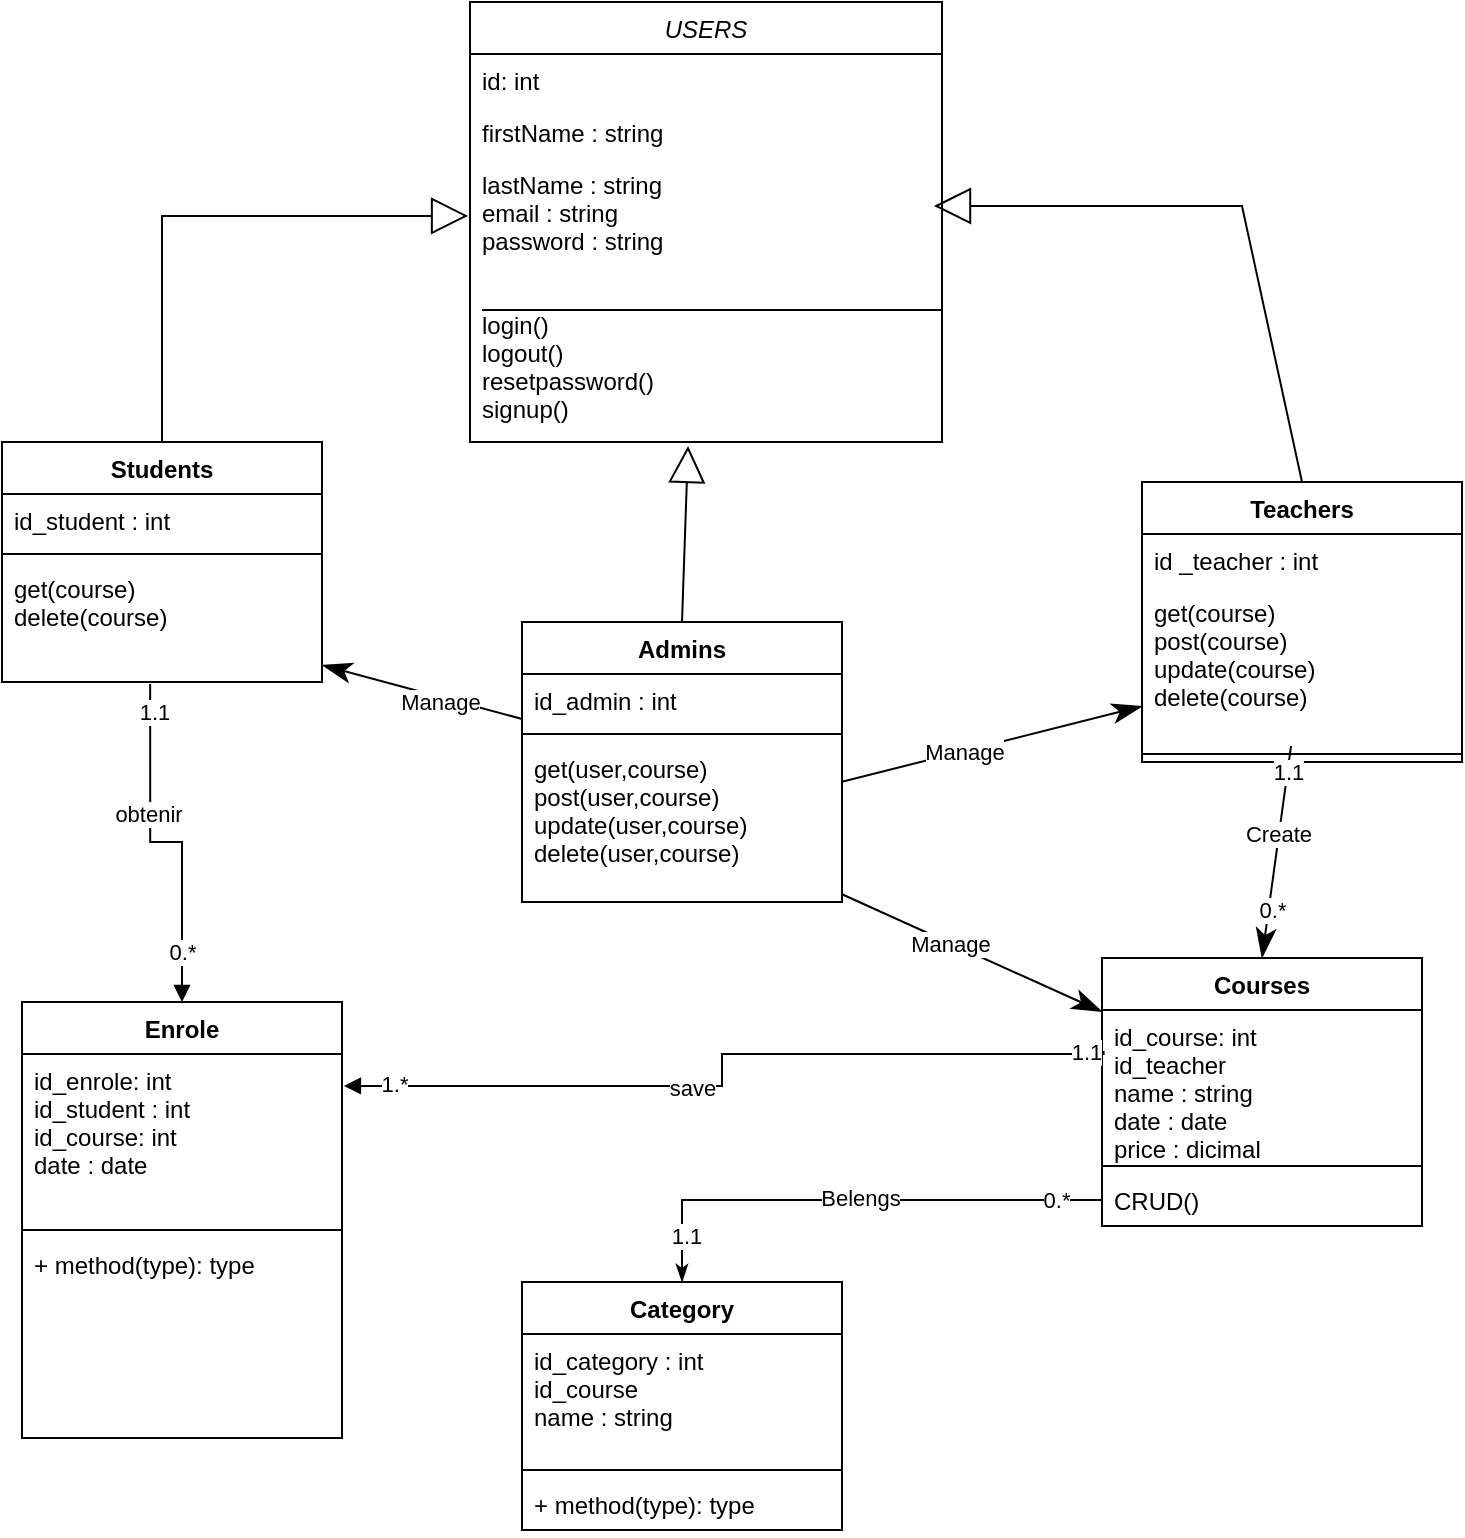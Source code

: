 <mxfile version="14.9.6" type="device"><diagram id="C5RBs43oDa-KdzZeNtuy" name="Page-1"><mxGraphModel dx="1185" dy="678" grid="1" gridSize="10" guides="1" tooltips="1" connect="1" arrows="1" fold="1" page="1" pageScale="1" pageWidth="827" pageHeight="1169" math="0" shadow="0"><root><mxCell id="WIyWlLk6GJQsqaUBKTNV-0"/><mxCell id="WIyWlLk6GJQsqaUBKTNV-1" parent="WIyWlLk6GJQsqaUBKTNV-0"/><mxCell id="FliFc4LR1mWXfyUnm-BO-1" value="USERS" style="swimlane;fontStyle=2;childLayout=stackLayout;horizontal=1;startSize=26;fillColor=none;horizontalStack=0;resizeParent=1;resizeParentMax=0;resizeLast=0;collapsible=1;marginBottom=0;" parent="WIyWlLk6GJQsqaUBKTNV-1" vertex="1"><mxGeometry x="274" y="40" width="236" height="220" as="geometry"/></mxCell><mxCell id="FliFc4LR1mWXfyUnm-BO-2" value="id: int" style="text;strokeColor=none;fillColor=none;align=left;verticalAlign=top;spacingLeft=4;spacingRight=4;overflow=hidden;rotatable=0;points=[[0,0.5],[1,0.5]];portConstraint=eastwest;" parent="FliFc4LR1mWXfyUnm-BO-1" vertex="1"><mxGeometry y="26" width="236" height="26" as="geometry"/></mxCell><mxCell id="FliFc4LR1mWXfyUnm-BO-3" value="firstName : string" style="text;strokeColor=none;fillColor=none;align=left;verticalAlign=top;spacingLeft=4;spacingRight=4;overflow=hidden;rotatable=0;points=[[0,0.5],[1,0.5]];portConstraint=eastwest;" parent="FliFc4LR1mWXfyUnm-BO-1" vertex="1"><mxGeometry y="52" width="236" height="26" as="geometry"/></mxCell><mxCell id="FliFc4LR1mWXfyUnm-BO-4" value="lastName : string&#10;email : string&#10;password : string&#10;&#10;&#10;login()&#10;logout()&#10;resetpassword()&#10;signup()&#10;" style="text;strokeColor=none;fillColor=none;align=left;verticalAlign=top;spacingLeft=4;spacingRight=4;overflow=hidden;rotatable=0;points=[[0,0.5],[1,0.5]];portConstraint=eastwest;" parent="FliFc4LR1mWXfyUnm-BO-1" vertex="1"><mxGeometry y="78" width="236" height="142" as="geometry"/></mxCell><mxCell id="FliFc4LR1mWXfyUnm-BO-7" value="" style="line;strokeWidth=1;fillColor=none;align=left;verticalAlign=middle;spacingTop=-1;spacingLeft=3;spacingRight=3;rotatable=0;labelPosition=right;points=[];portConstraint=eastwest;" parent="WIyWlLk6GJQsqaUBKTNV-1" vertex="1"><mxGeometry x="280" y="190" width="230" height="8" as="geometry"/></mxCell><mxCell id="FliFc4LR1mWXfyUnm-BO-24" value="Students" style="swimlane;fontStyle=1;align=center;verticalAlign=top;childLayout=stackLayout;horizontal=1;startSize=26;horizontalStack=0;resizeParent=1;resizeParentMax=0;resizeLast=0;collapsible=1;marginBottom=0;" parent="WIyWlLk6GJQsqaUBKTNV-1" vertex="1"><mxGeometry x="40" y="260" width="160" height="120" as="geometry"/></mxCell><mxCell id="FliFc4LR1mWXfyUnm-BO-25" value="id_student : int" style="text;strokeColor=none;fillColor=none;align=left;verticalAlign=top;spacingLeft=4;spacingRight=4;overflow=hidden;rotatable=0;points=[[0,0.5],[1,0.5]];portConstraint=eastwest;" parent="FliFc4LR1mWXfyUnm-BO-24" vertex="1"><mxGeometry y="26" width="160" height="26" as="geometry"/></mxCell><mxCell id="FliFc4LR1mWXfyUnm-BO-26" value="" style="line;strokeWidth=1;fillColor=none;align=left;verticalAlign=middle;spacingTop=-1;spacingLeft=3;spacingRight=3;rotatable=0;labelPosition=right;points=[];portConstraint=eastwest;" parent="FliFc4LR1mWXfyUnm-BO-24" vertex="1"><mxGeometry y="52" width="160" height="8" as="geometry"/></mxCell><mxCell id="FliFc4LR1mWXfyUnm-BO-27" value="get(course)&#10;delete(course)" style="text;strokeColor=none;fillColor=none;align=left;verticalAlign=top;spacingLeft=4;spacingRight=4;overflow=hidden;rotatable=0;points=[[0,0.5],[1,0.5]];portConstraint=eastwest;" parent="FliFc4LR1mWXfyUnm-BO-24" vertex="1"><mxGeometry y="60" width="160" height="60" as="geometry"/></mxCell><mxCell id="FliFc4LR1mWXfyUnm-BO-28" value="Admins" style="swimlane;fontStyle=1;align=center;verticalAlign=top;childLayout=stackLayout;horizontal=1;startSize=26;horizontalStack=0;resizeParent=1;resizeParentMax=0;resizeLast=0;collapsible=1;marginBottom=0;" parent="WIyWlLk6GJQsqaUBKTNV-1" vertex="1"><mxGeometry x="300" y="350" width="160" height="140" as="geometry"/></mxCell><mxCell id="FliFc4LR1mWXfyUnm-BO-29" value="id_admin : int" style="text;strokeColor=none;fillColor=none;align=left;verticalAlign=top;spacingLeft=4;spacingRight=4;overflow=hidden;rotatable=0;points=[[0,0.5],[1,0.5]];portConstraint=eastwest;" parent="FliFc4LR1mWXfyUnm-BO-28" vertex="1"><mxGeometry y="26" width="160" height="26" as="geometry"/></mxCell><mxCell id="FliFc4LR1mWXfyUnm-BO-30" value="" style="line;strokeWidth=1;fillColor=none;align=left;verticalAlign=middle;spacingTop=-1;spacingLeft=3;spacingRight=3;rotatable=0;labelPosition=right;points=[];portConstraint=eastwest;" parent="FliFc4LR1mWXfyUnm-BO-28" vertex="1"><mxGeometry y="52" width="160" height="8" as="geometry"/></mxCell><mxCell id="FliFc4LR1mWXfyUnm-BO-31" value="get(user,course)&#10;post(user,course)&#10;update(user,course)&#10;delete(user,course)" style="text;strokeColor=none;fillColor=none;align=left;verticalAlign=top;spacingLeft=4;spacingRight=4;overflow=hidden;rotatable=0;points=[[0,0.5],[1,0.5]];portConstraint=eastwest;" parent="FliFc4LR1mWXfyUnm-BO-28" vertex="1"><mxGeometry y="60" width="160" height="80" as="geometry"/></mxCell><mxCell id="FliFc4LR1mWXfyUnm-BO-32" value="Teachers" style="swimlane;fontStyle=1;align=center;verticalAlign=top;childLayout=stackLayout;horizontal=1;startSize=26;horizontalStack=0;resizeParent=1;resizeParentMax=0;resizeLast=0;collapsible=1;marginBottom=0;" parent="WIyWlLk6GJQsqaUBKTNV-1" vertex="1"><mxGeometry x="610" y="280" width="160" height="140" as="geometry"/></mxCell><mxCell id="FliFc4LR1mWXfyUnm-BO-33" value="id _teacher : int" style="text;strokeColor=none;fillColor=none;align=left;verticalAlign=top;spacingLeft=4;spacingRight=4;overflow=hidden;rotatable=0;points=[[0,0.5],[1,0.5]];portConstraint=eastwest;" parent="FliFc4LR1mWXfyUnm-BO-32" vertex="1"><mxGeometry y="26" width="160" height="26" as="geometry"/></mxCell><mxCell id="FliFc4LR1mWXfyUnm-BO-35" value="get(course)&#10;post(course)&#10;update(course)&#10;delete(course)" style="text;strokeColor=none;fillColor=none;align=left;verticalAlign=top;spacingLeft=4;spacingRight=4;overflow=hidden;rotatable=0;points=[[0,0.5],[1,0.5]];portConstraint=eastwest;" parent="FliFc4LR1mWXfyUnm-BO-32" vertex="1"><mxGeometry y="52" width="160" height="80" as="geometry"/></mxCell><mxCell id="FliFc4LR1mWXfyUnm-BO-34" value="" style="line;strokeWidth=1;fillColor=none;align=left;verticalAlign=middle;spacingTop=-1;spacingLeft=3;spacingRight=3;rotatable=0;labelPosition=right;points=[];portConstraint=eastwest;" parent="FliFc4LR1mWXfyUnm-BO-32" vertex="1"><mxGeometry y="132" width="160" height="8" as="geometry"/></mxCell><mxCell id="FliFc4LR1mWXfyUnm-BO-36" value="Enrole" style="swimlane;fontStyle=1;align=center;verticalAlign=top;childLayout=stackLayout;horizontal=1;startSize=26;horizontalStack=0;resizeParent=1;resizeParentMax=0;resizeLast=0;collapsible=1;marginBottom=0;" parent="WIyWlLk6GJQsqaUBKTNV-1" vertex="1"><mxGeometry x="50" y="540" width="160" height="218" as="geometry"/></mxCell><mxCell id="FliFc4LR1mWXfyUnm-BO-37" value="id_enrole: int&#10;id_student : int&#10;id_course: int&#10;date : date&#10;" style="text;strokeColor=none;fillColor=none;align=left;verticalAlign=top;spacingLeft=4;spacingRight=4;overflow=hidden;rotatable=0;points=[[0,0.5],[1,0.5]];portConstraint=eastwest;" parent="FliFc4LR1mWXfyUnm-BO-36" vertex="1"><mxGeometry y="26" width="160" height="84" as="geometry"/></mxCell><mxCell id="FliFc4LR1mWXfyUnm-BO-38" value="" style="line;strokeWidth=1;fillColor=none;align=left;verticalAlign=middle;spacingTop=-1;spacingLeft=3;spacingRight=3;rotatable=0;labelPosition=right;points=[];portConstraint=eastwest;" parent="FliFc4LR1mWXfyUnm-BO-36" vertex="1"><mxGeometry y="110" width="160" height="8" as="geometry"/></mxCell><mxCell id="FliFc4LR1mWXfyUnm-BO-39" value="+ method(type): type" style="text;strokeColor=none;fillColor=none;align=left;verticalAlign=top;spacingLeft=4;spacingRight=4;overflow=hidden;rotatable=0;points=[[0,0.5],[1,0.5]];portConstraint=eastwest;" parent="FliFc4LR1mWXfyUnm-BO-36" vertex="1"><mxGeometry y="118" width="160" height="100" as="geometry"/></mxCell><mxCell id="FliFc4LR1mWXfyUnm-BO-40" value="Courses" style="swimlane;fontStyle=1;align=center;verticalAlign=top;childLayout=stackLayout;horizontal=1;startSize=26;horizontalStack=0;resizeParent=1;resizeParentMax=0;resizeLast=0;collapsible=1;marginBottom=0;" parent="WIyWlLk6GJQsqaUBKTNV-1" vertex="1"><mxGeometry x="590" y="518" width="160" height="134" as="geometry"/></mxCell><mxCell id="FliFc4LR1mWXfyUnm-BO-41" value="id_course: int&#10;id_teacher&#10;name : string&#10;date : date&#10;price : dicimal" style="text;strokeColor=none;fillColor=none;align=left;verticalAlign=top;spacingLeft=4;spacingRight=4;overflow=hidden;rotatable=0;points=[[0,0.5],[1,0.5]];portConstraint=eastwest;" parent="FliFc4LR1mWXfyUnm-BO-40" vertex="1"><mxGeometry y="26" width="160" height="74" as="geometry"/></mxCell><mxCell id="FliFc4LR1mWXfyUnm-BO-42" value="" style="line;strokeWidth=1;fillColor=none;align=left;verticalAlign=middle;spacingTop=-1;spacingLeft=3;spacingRight=3;rotatable=0;labelPosition=right;points=[];portConstraint=eastwest;" parent="FliFc4LR1mWXfyUnm-BO-40" vertex="1"><mxGeometry y="100" width="160" height="8" as="geometry"/></mxCell><mxCell id="FliFc4LR1mWXfyUnm-BO-43" value="CRUD()" style="text;strokeColor=none;fillColor=none;align=left;verticalAlign=top;spacingLeft=4;spacingRight=4;overflow=hidden;rotatable=0;points=[[0,0.5],[1,0.5]];portConstraint=eastwest;" parent="FliFc4LR1mWXfyUnm-BO-40" vertex="1"><mxGeometry y="108" width="160" height="26" as="geometry"/></mxCell><mxCell id="FliFc4LR1mWXfyUnm-BO-44" value="Category" style="swimlane;fontStyle=1;align=center;verticalAlign=top;childLayout=stackLayout;horizontal=1;startSize=26;horizontalStack=0;resizeParent=1;resizeParentMax=0;resizeLast=0;collapsible=1;marginBottom=0;" parent="WIyWlLk6GJQsqaUBKTNV-1" vertex="1"><mxGeometry x="300" y="680" width="160" height="124" as="geometry"/></mxCell><mxCell id="FliFc4LR1mWXfyUnm-BO-45" value="id_category : int&#10;id_course&#10;name : string" style="text;strokeColor=none;fillColor=none;align=left;verticalAlign=top;spacingLeft=4;spacingRight=4;overflow=hidden;rotatable=0;points=[[0,0.5],[1,0.5]];portConstraint=eastwest;" parent="FliFc4LR1mWXfyUnm-BO-44" vertex="1"><mxGeometry y="26" width="160" height="64" as="geometry"/></mxCell><mxCell id="FliFc4LR1mWXfyUnm-BO-46" value="" style="line;strokeWidth=1;fillColor=none;align=left;verticalAlign=middle;spacingTop=-1;spacingLeft=3;spacingRight=3;rotatable=0;labelPosition=right;points=[];portConstraint=eastwest;" parent="FliFc4LR1mWXfyUnm-BO-44" vertex="1"><mxGeometry y="90" width="160" height="8" as="geometry"/></mxCell><mxCell id="FliFc4LR1mWXfyUnm-BO-47" value="+ method(type): type" style="text;strokeColor=none;fillColor=none;align=left;verticalAlign=top;spacingLeft=4;spacingRight=4;overflow=hidden;rotatable=0;points=[[0,0.5],[1,0.5]];portConstraint=eastwest;" parent="FliFc4LR1mWXfyUnm-BO-44" vertex="1"><mxGeometry y="98" width="160" height="26" as="geometry"/></mxCell><mxCell id="fzrKxizXHtFi0VLzVy6U-2" value="" style="endArrow=block;endSize=16;endFill=0;html=1;exitX=0.5;exitY=0;exitDx=0;exitDy=0;entryX=-0.004;entryY=0.204;entryDx=0;entryDy=0;entryPerimeter=0;rounded=0;" parent="WIyWlLk6GJQsqaUBKTNV-1" source="FliFc4LR1mWXfyUnm-BO-24" target="FliFc4LR1mWXfyUnm-BO-4" edge="1"><mxGeometry x="-0.177" width="160" relative="1" as="geometry"><mxPoint x="330" y="250" as="sourcePoint"/><mxPoint x="490" y="250" as="targetPoint"/><Array as="points"><mxPoint x="120" y="147"/></Array><mxPoint as="offset"/></mxGeometry></mxCell><mxCell id="fzrKxizXHtFi0VLzVy6U-3" value="" style="endArrow=block;endSize=16;endFill=0;html=1;exitX=0.5;exitY=0;exitDx=0;exitDy=0;entryX=0.983;entryY=0.169;entryDx=0;entryDy=0;entryPerimeter=0;rounded=0;" parent="WIyWlLk6GJQsqaUBKTNV-1" source="FliFc4LR1mWXfyUnm-BO-32" target="FliFc4LR1mWXfyUnm-BO-4" edge="1"><mxGeometry x="-0.177" width="160" relative="1" as="geometry"><mxPoint x="130" y="320" as="sourcePoint"/><mxPoint x="283.056" y="156.968" as="targetPoint"/><Array as="points"><mxPoint x="660" y="142"/></Array><mxPoint as="offset"/></mxGeometry></mxCell><mxCell id="fzrKxizXHtFi0VLzVy6U-4" value="" style="endArrow=block;endSize=16;endFill=0;html=1;exitX=0.5;exitY=0;exitDx=0;exitDy=0;rounded=0;entryX=0.462;entryY=1.014;entryDx=0;entryDy=0;entryPerimeter=0;" parent="WIyWlLk6GJQsqaUBKTNV-1" source="FliFc4LR1mWXfyUnm-BO-28" target="FliFc4LR1mWXfyUnm-BO-4" edge="1"><mxGeometry x="-0.177" width="160" relative="1" as="geometry"><mxPoint x="670" y="320" as="sourcePoint"/><mxPoint x="430" y="290" as="targetPoint"/><Array as="points"/><mxPoint as="offset"/></mxGeometry></mxCell><mxCell id="5yIOk8b7X1UNmf6W61GK-0" value="" style="endArrow=block;endFill=1;html=1;edgeStyle=orthogonalEdgeStyle;align=left;verticalAlign=top;exitX=0.463;exitY=1.017;exitDx=0;exitDy=0;exitPerimeter=0;rounded=0;" edge="1" parent="WIyWlLk6GJQsqaUBKTNV-1" source="FliFc4LR1mWXfyUnm-BO-27" target="FliFc4LR1mWXfyUnm-BO-36"><mxGeometry x="-0.668" y="76" relative="1" as="geometry"><mxPoint x="-30" y="490" as="sourcePoint"/><mxPoint x="130" y="490" as="targetPoint"/><mxPoint as="offset"/></mxGeometry></mxCell><mxCell id="5yIOk8b7X1UNmf6W61GK-5" value="obtenir" style="edgeLabel;html=1;align=center;verticalAlign=middle;resizable=0;points=[];" vertex="1" connectable="0" parent="5yIOk8b7X1UNmf6W61GK-0"><mxGeometry x="-0.256" y="-1" relative="1" as="geometry"><mxPoint as="offset"/></mxGeometry></mxCell><mxCell id="5yIOk8b7X1UNmf6W61GK-15" value="1.1" style="edgeLabel;html=1;align=center;verticalAlign=middle;resizable=0;points=[];" vertex="1" connectable="0" parent="5yIOk8b7X1UNmf6W61GK-0"><mxGeometry x="-0.84" y="2" relative="1" as="geometry"><mxPoint as="offset"/></mxGeometry></mxCell><mxCell id="5yIOk8b7X1UNmf6W61GK-16" value="0.*" style="edgeLabel;html=1;align=center;verticalAlign=middle;resizable=0;points=[];" vertex="1" connectable="0" parent="5yIOk8b7X1UNmf6W61GK-0"><mxGeometry x="0.714" relative="1" as="geometry"><mxPoint as="offset"/></mxGeometry></mxCell><mxCell id="5yIOk8b7X1UNmf6W61GK-2" value="" style="endArrow=block;endFill=1;html=1;edgeStyle=orthogonalEdgeStyle;align=left;verticalAlign=top;entryX=1.006;entryY=0.19;entryDx=0;entryDy=0;entryPerimeter=0;exitX=0.005;exitY=0.277;exitDx=0;exitDy=0;exitPerimeter=0;rounded=0;" edge="1" parent="WIyWlLk6GJQsqaUBKTNV-1" source="FliFc4LR1mWXfyUnm-BO-41" target="FliFc4LR1mWXfyUnm-BO-37"><mxGeometry x="-1" relative="1" as="geometry"><mxPoint x="570" y="566" as="sourcePoint"/><mxPoint x="470" y="630" as="targetPoint"/><Array as="points"><mxPoint x="591" y="566"/><mxPoint x="400" y="566"/><mxPoint x="400" y="582"/></Array></mxGeometry></mxCell><mxCell id="5yIOk8b7X1UNmf6W61GK-17" value="1.*" style="edgeLabel;html=1;align=center;verticalAlign=middle;resizable=0;points=[];" vertex="1" connectable="0" parent="5yIOk8b7X1UNmf6W61GK-2"><mxGeometry x="0.876" y="-1" relative="1" as="geometry"><mxPoint as="offset"/></mxGeometry></mxCell><mxCell id="5yIOk8b7X1UNmf6W61GK-19" value="1.1" style="edgeLabel;html=1;align=center;verticalAlign=middle;resizable=0;points=[];" vertex="1" connectable="0" parent="5yIOk8b7X1UNmf6W61GK-2"><mxGeometry x="-0.944" y="-1" relative="1" as="geometry"><mxPoint as="offset"/></mxGeometry></mxCell><mxCell id="5yIOk8b7X1UNmf6W61GK-29" value="save" style="edgeLabel;html=1;align=center;verticalAlign=middle;resizable=0;points=[];" vertex="1" connectable="0" parent="5yIOk8b7X1UNmf6W61GK-2"><mxGeometry x="0.128" y="1" relative="1" as="geometry"><mxPoint as="offset"/></mxGeometry></mxCell><mxCell id="5yIOk8b7X1UNmf6W61GK-24" value="" style="endArrow=none;endFill=0;html=1;edgeStyle=orthogonalEdgeStyle;align=left;verticalAlign=top;rounded=0;startArrow=classicThin;startFill=1;" edge="1" parent="WIyWlLk6GJQsqaUBKTNV-1" source="FliFc4LR1mWXfyUnm-BO-44" target="FliFc4LR1mWXfyUnm-BO-43"><mxGeometry x="-1" relative="1" as="geometry"><mxPoint x="110" y="800" as="sourcePoint"/><mxPoint x="270" y="800" as="targetPoint"/></mxGeometry></mxCell><mxCell id="5yIOk8b7X1UNmf6W61GK-26" value="Belengs" style="edgeLabel;html=1;align=center;verticalAlign=middle;resizable=0;points=[];" vertex="1" connectable="0" parent="5yIOk8b7X1UNmf6W61GK-24"><mxGeometry x="0.037" y="1" relative="1" as="geometry"><mxPoint as="offset"/></mxGeometry></mxCell><mxCell id="5yIOk8b7X1UNmf6W61GK-27" value="1.1" style="edgeLabel;html=1;align=center;verticalAlign=middle;resizable=0;points=[];" vertex="1" connectable="0" parent="5yIOk8b7X1UNmf6W61GK-24"><mxGeometry x="-0.91" y="-2" relative="1" as="geometry"><mxPoint y="-12" as="offset"/></mxGeometry></mxCell><mxCell id="5yIOk8b7X1UNmf6W61GK-28" value="0.*" style="edgeLabel;html=1;align=center;verticalAlign=middle;resizable=0;points=[];" vertex="1" connectable="0" parent="5yIOk8b7X1UNmf6W61GK-24"><mxGeometry x="0.814" relative="1" as="geometry"><mxPoint as="offset"/></mxGeometry></mxCell><mxCell id="5yIOk8b7X1UNmf6W61GK-31" value="" style="endArrow=classicThin;endFill=1;endSize=12;html=1;" edge="1" parent="WIyWlLk6GJQsqaUBKTNV-1" source="FliFc4LR1mWXfyUnm-BO-31" target="FliFc4LR1mWXfyUnm-BO-35"><mxGeometry width="160" relative="1" as="geometry"><mxPoint x="260" y="520" as="sourcePoint"/><mxPoint x="420" y="520" as="targetPoint"/></mxGeometry></mxCell><mxCell id="5yIOk8b7X1UNmf6W61GK-35" value="Manage" style="edgeLabel;html=1;align=center;verticalAlign=middle;resizable=0;points=[];" vertex="1" connectable="0" parent="5yIOk8b7X1UNmf6W61GK-31"><mxGeometry x="-0.194" relative="1" as="geometry"><mxPoint as="offset"/></mxGeometry></mxCell><mxCell id="5yIOk8b7X1UNmf6W61GK-32" value="" style="endArrow=classicThin;endFill=1;endSize=12;html=1;" edge="1" parent="WIyWlLk6GJQsqaUBKTNV-1" source="FliFc4LR1mWXfyUnm-BO-28" target="FliFc4LR1mWXfyUnm-BO-27"><mxGeometry width="160" relative="1" as="geometry"><mxPoint x="270" y="530" as="sourcePoint"/><mxPoint x="430" y="530" as="targetPoint"/></mxGeometry></mxCell><mxCell id="5yIOk8b7X1UNmf6W61GK-36" value="Manage" style="edgeLabel;html=1;align=center;verticalAlign=middle;resizable=0;points=[];" vertex="1" connectable="0" parent="5yIOk8b7X1UNmf6W61GK-32"><mxGeometry x="-0.178" y="2" relative="1" as="geometry"><mxPoint as="offset"/></mxGeometry></mxCell><mxCell id="5yIOk8b7X1UNmf6W61GK-34" value="" style="endArrow=classicThin;endFill=1;endSize=12;html=1;" edge="1" parent="WIyWlLk6GJQsqaUBKTNV-1" source="FliFc4LR1mWXfyUnm-BO-31" target="FliFc4LR1mWXfyUnm-BO-41"><mxGeometry width="160" relative="1" as="geometry"><mxPoint x="470" y="510.576" as="sourcePoint"/><mxPoint x="590" y="490.004" as="targetPoint"/></mxGeometry></mxCell><mxCell id="5yIOk8b7X1UNmf6W61GK-37" value="Manage" style="edgeLabel;html=1;align=center;verticalAlign=middle;resizable=0;points=[];" vertex="1" connectable="0" parent="5yIOk8b7X1UNmf6W61GK-34"><mxGeometry x="-0.163" y="-1" relative="1" as="geometry"><mxPoint y="-1" as="offset"/></mxGeometry></mxCell><mxCell id="5yIOk8b7X1UNmf6W61GK-38" value="" style="endArrow=classicThin;endFill=1;endSize=12;html=1;entryX=0.5;entryY=0;entryDx=0;entryDy=0;" edge="1" parent="WIyWlLk6GJQsqaUBKTNV-1" source="FliFc4LR1mWXfyUnm-BO-35" target="FliFc4LR1mWXfyUnm-BO-40"><mxGeometry width="160" relative="1" as="geometry"><mxPoint x="630" y="429.998" as="sourcePoint"/><mxPoint x="760" y="488.722" as="targetPoint"/></mxGeometry></mxCell><mxCell id="5yIOk8b7X1UNmf6W61GK-39" value="Create" style="edgeLabel;html=1;align=center;verticalAlign=middle;resizable=0;points=[];" vertex="1" connectable="0" parent="5yIOk8b7X1UNmf6W61GK-38"><mxGeometry x="-0.163" y="-1" relative="1" as="geometry"><mxPoint y="-1" as="offset"/></mxGeometry></mxCell><mxCell id="5yIOk8b7X1UNmf6W61GK-41" value="1.1" style="edgeLabel;html=1;align=center;verticalAlign=middle;resizable=0;points=[];" vertex="1" connectable="0" parent="5yIOk8b7X1UNmf6W61GK-38"><mxGeometry x="-0.764" relative="1" as="geometry"><mxPoint as="offset"/></mxGeometry></mxCell><mxCell id="5yIOk8b7X1UNmf6W61GK-42" value="0.*" style="edgeLabel;html=1;align=center;verticalAlign=middle;resizable=0;points=[];" vertex="1" connectable="0" parent="5yIOk8b7X1UNmf6W61GK-38"><mxGeometry x="0.529" y="1" relative="1" as="geometry"><mxPoint as="offset"/></mxGeometry></mxCell></root></mxGraphModel></diagram></mxfile>